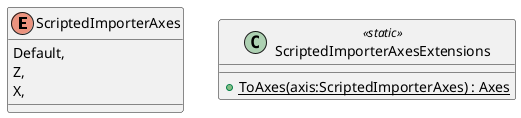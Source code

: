 @startuml
enum ScriptedImporterAxes {
    Default,
    Z,
    X,
}
class ScriptedImporterAxesExtensions <<static>> {
    + {static} ToAxes(axis:ScriptedImporterAxes) : Axes
}
@enduml
